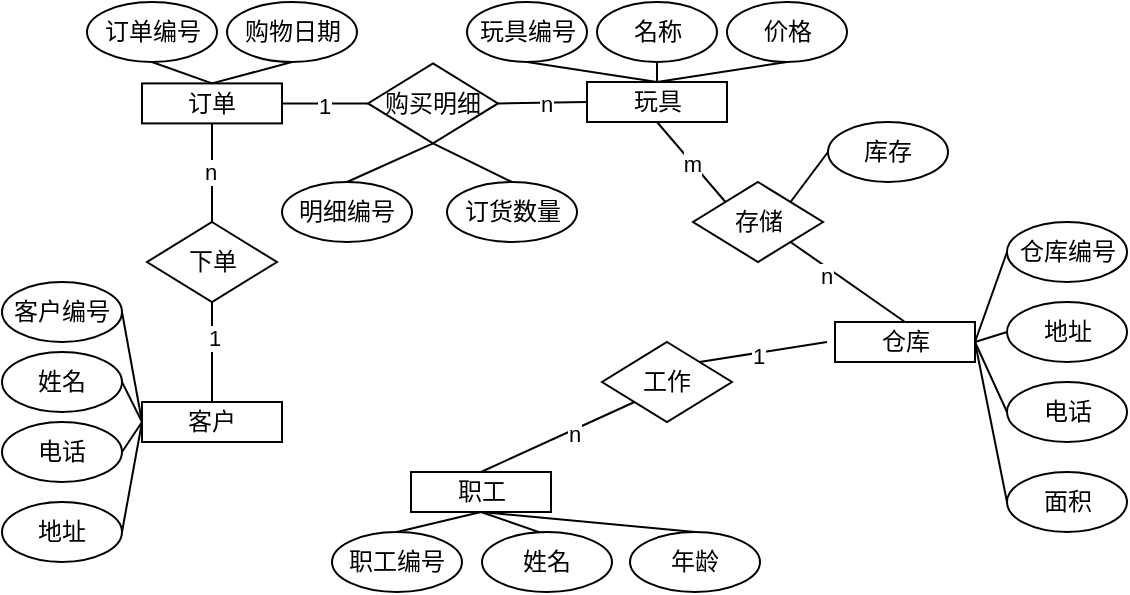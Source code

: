 <mxfile version="26.0.1">
  <diagram name="第 1 页" id="Eqhh9OgGutzszNMs7Qay">
    <mxGraphModel dx="445" dy="462" grid="1" gridSize="10" guides="1" tooltips="1" connect="1" arrows="1" fold="1" page="1" pageScale="1" pageWidth="827" pageHeight="1169" math="0" shadow="0">
      <root>
        <mxCell id="0" />
        <mxCell id="1" parent="0" />
        <mxCell id="LASCqqh6LcDLS0BnJnCz-1" value="玩具" style="rounded=0;whiteSpace=wrap;html=1;" vertex="1" parent="1">
          <mxGeometry x="387.5" y="150" width="70" height="20" as="geometry" />
        </mxCell>
        <mxCell id="LASCqqh6LcDLS0BnJnCz-2" value="客户" style="rounded=0;whiteSpace=wrap;html=1;" vertex="1" parent="1">
          <mxGeometry x="165" y="310" width="70" height="20" as="geometry" />
        </mxCell>
        <mxCell id="LASCqqh6LcDLS0BnJnCz-4" value="玩具编号" style="ellipse;whiteSpace=wrap;html=1;" vertex="1" parent="1">
          <mxGeometry x="327.5" y="110" width="60" height="30" as="geometry" />
        </mxCell>
        <mxCell id="LASCqqh6LcDLS0BnJnCz-5" value="名称" style="ellipse;whiteSpace=wrap;html=1;" vertex="1" parent="1">
          <mxGeometry x="392.5" y="110" width="60" height="30" as="geometry" />
        </mxCell>
        <mxCell id="LASCqqh6LcDLS0BnJnCz-6" value="仓库编号" style="ellipse;whiteSpace=wrap;html=1;" vertex="1" parent="1">
          <mxGeometry x="597.5" y="220" width="60" height="30" as="geometry" />
        </mxCell>
        <mxCell id="LASCqqh6LcDLS0BnJnCz-7" value="仓库" style="rounded=0;whiteSpace=wrap;html=1;" vertex="1" parent="1">
          <mxGeometry x="511.5" y="270" width="70" height="20" as="geometry" />
        </mxCell>
        <mxCell id="LASCqqh6LcDLS0BnJnCz-8" value="订单" style="rounded=0;whiteSpace=wrap;html=1;" vertex="1" parent="1">
          <mxGeometry x="165" y="150.7" width="70" height="20" as="geometry" />
        </mxCell>
        <mxCell id="LASCqqh6LcDLS0BnJnCz-11" value="客户编号" style="ellipse;whiteSpace=wrap;html=1;" vertex="1" parent="1">
          <mxGeometry x="95" y="250" width="60" height="30" as="geometry" />
        </mxCell>
        <mxCell id="LASCqqh6LcDLS0BnJnCz-12" value="姓名" style="ellipse;whiteSpace=wrap;html=1;" vertex="1" parent="1">
          <mxGeometry x="95" y="285" width="60" height="30" as="geometry" />
        </mxCell>
        <mxCell id="LASCqqh6LcDLS0BnJnCz-13" value="电话" style="ellipse;whiteSpace=wrap;html=1;" vertex="1" parent="1">
          <mxGeometry x="95" y="320" width="60" height="30" as="geometry" />
        </mxCell>
        <mxCell id="LASCqqh6LcDLS0BnJnCz-15" value="地址" style="ellipse;whiteSpace=wrap;html=1;" vertex="1" parent="1">
          <mxGeometry x="95" y="360" width="60" height="30" as="geometry" />
        </mxCell>
        <mxCell id="LASCqqh6LcDLS0BnJnCz-16" value="价格" style="ellipse;whiteSpace=wrap;html=1;" vertex="1" parent="1">
          <mxGeometry x="457.5" y="110" width="60" height="30" as="geometry" />
        </mxCell>
        <mxCell id="LASCqqh6LcDLS0BnJnCz-17" value="地址" style="ellipse;whiteSpace=wrap;html=1;" vertex="1" parent="1">
          <mxGeometry x="597.5" y="260" width="60" height="30" as="geometry" />
        </mxCell>
        <mxCell id="LASCqqh6LcDLS0BnJnCz-19" value="电话" style="ellipse;whiteSpace=wrap;html=1;" vertex="1" parent="1">
          <mxGeometry x="597.5" y="300" width="60" height="30" as="geometry" />
        </mxCell>
        <mxCell id="LASCqqh6LcDLS0BnJnCz-20" value="面积" style="ellipse;whiteSpace=wrap;html=1;" vertex="1" parent="1">
          <mxGeometry x="597.5" y="345" width="60" height="30" as="geometry" />
        </mxCell>
        <mxCell id="LASCqqh6LcDLS0BnJnCz-23" value="订货数量" style="ellipse;whiteSpace=wrap;html=1;" vertex="1" parent="1">
          <mxGeometry x="317.5" y="200.0" width="65" height="30" as="geometry" />
        </mxCell>
        <mxCell id="LASCqqh6LcDLS0BnJnCz-26" value="订单编号" style="ellipse;whiteSpace=wrap;html=1;" vertex="1" parent="1">
          <mxGeometry x="137.5" y="110.0" width="65" height="30" as="geometry" />
        </mxCell>
        <mxCell id="LASCqqh6LcDLS0BnJnCz-28" value="购物日期" style="ellipse;whiteSpace=wrap;html=1;" vertex="1" parent="1">
          <mxGeometry x="207.5" y="110.0" width="65" height="30" as="geometry" />
        </mxCell>
        <mxCell id="LASCqqh6LcDLS0BnJnCz-29" value="明细编号" style="ellipse;whiteSpace=wrap;html=1;" vertex="1" parent="1">
          <mxGeometry x="235" y="200" width="65" height="30" as="geometry" />
        </mxCell>
        <mxCell id="LASCqqh6LcDLS0BnJnCz-31" value="存储" style="rhombus;whiteSpace=wrap;html=1;" vertex="1" parent="1">
          <mxGeometry x="440.5" y="200" width="65" height="40" as="geometry" />
        </mxCell>
        <mxCell id="LASCqqh6LcDLS0BnJnCz-32" value="库存" style="ellipse;whiteSpace=wrap;html=1;" vertex="1" parent="1">
          <mxGeometry x="508" y="170" width="60" height="30" as="geometry" />
        </mxCell>
        <mxCell id="LASCqqh6LcDLS0BnJnCz-33" value="" style="endArrow=none;html=1;rounded=0;entryX=0;entryY=0;entryDx=0;entryDy=0;exitX=0.5;exitY=1;exitDx=0;exitDy=0;" edge="1" parent="1" source="LASCqqh6LcDLS0BnJnCz-1" target="LASCqqh6LcDLS0BnJnCz-31">
          <mxGeometry width="50" height="50" relative="1" as="geometry">
            <mxPoint x="367.5" y="280" as="sourcePoint" />
            <mxPoint x="417.5" y="230" as="targetPoint" />
          </mxGeometry>
        </mxCell>
        <mxCell id="LASCqqh6LcDLS0BnJnCz-37" value="m" style="edgeLabel;html=1;align=center;verticalAlign=middle;resizable=0;points=[];" vertex="1" connectable="0" parent="LASCqqh6LcDLS0BnJnCz-33">
          <mxGeometry x="-0.04" relative="1" as="geometry">
            <mxPoint x="1" y="1" as="offset" />
          </mxGeometry>
        </mxCell>
        <mxCell id="LASCqqh6LcDLS0BnJnCz-34" value="" style="endArrow=none;html=1;rounded=0;exitX=1;exitY=0.5;exitDx=0;exitDy=0;entryX=0;entryY=0.5;entryDx=0;entryDy=0;" edge="1" parent="1" source="LASCqqh6LcDLS0BnJnCz-8" target="LASCqqh6LcDLS0BnJnCz-60">
          <mxGeometry width="50" height="50" relative="1" as="geometry">
            <mxPoint x="250" y="140.7" as="sourcePoint" />
            <mxPoint x="300" y="90.7" as="targetPoint" />
          </mxGeometry>
        </mxCell>
        <mxCell id="LASCqqh6LcDLS0BnJnCz-63" value="1" style="edgeLabel;html=1;align=center;verticalAlign=middle;resizable=0;points=[];" vertex="1" connectable="0" parent="LASCqqh6LcDLS0BnJnCz-34">
          <mxGeometry x="-0.057" y="-1" relative="1" as="geometry">
            <mxPoint as="offset" />
          </mxGeometry>
        </mxCell>
        <mxCell id="LASCqqh6LcDLS0BnJnCz-35" value="" style="endArrow=none;html=1;rounded=0;exitX=0.5;exitY=1;exitDx=0;exitDy=0;entryX=0.5;entryY=0;entryDx=0;entryDy=0;" edge="1" parent="1" source="LASCqqh6LcDLS0BnJnCz-40" target="LASCqqh6LcDLS0BnJnCz-54">
          <mxGeometry width="50" height="50" relative="1" as="geometry">
            <mxPoint x="394.5" y="345" as="sourcePoint" />
            <mxPoint x="444.5" y="295" as="targetPoint" />
          </mxGeometry>
        </mxCell>
        <mxCell id="LASCqqh6LcDLS0BnJnCz-36" value="" style="endArrow=none;html=1;rounded=0;exitX=1;exitY=1;exitDx=0;exitDy=0;entryX=0.5;entryY=0;entryDx=0;entryDy=0;" edge="1" parent="1" source="LASCqqh6LcDLS0BnJnCz-31" target="LASCqqh6LcDLS0BnJnCz-7">
          <mxGeometry width="50" height="50" relative="1" as="geometry">
            <mxPoint x="407.5" y="310" as="sourcePoint" />
            <mxPoint x="457.5" y="260" as="targetPoint" />
          </mxGeometry>
        </mxCell>
        <mxCell id="LASCqqh6LcDLS0BnJnCz-38" value="n" style="edgeLabel;html=1;align=center;verticalAlign=middle;resizable=0;points=[];" vertex="1" connectable="0" parent="LASCqqh6LcDLS0BnJnCz-36">
          <mxGeometry x="-0.318" y="-4" relative="1" as="geometry">
            <mxPoint as="offset" />
          </mxGeometry>
        </mxCell>
        <mxCell id="LASCqqh6LcDLS0BnJnCz-39" value="" style="endArrow=none;html=1;rounded=0;exitX=1;exitY=0;exitDx=0;exitDy=0;entryX=0;entryY=0.5;entryDx=0;entryDy=0;" edge="1" parent="1" source="LASCqqh6LcDLS0BnJnCz-31" target="LASCqqh6LcDLS0BnJnCz-32">
          <mxGeometry width="50" height="50" relative="1" as="geometry">
            <mxPoint x="487.5" y="210" as="sourcePoint" />
            <mxPoint x="537.5" y="160" as="targetPoint" />
          </mxGeometry>
        </mxCell>
        <mxCell id="LASCqqh6LcDLS0BnJnCz-40" value="职工" style="rounded=0;whiteSpace=wrap;html=1;" vertex="1" parent="1">
          <mxGeometry x="299.5" y="345" width="70" height="20" as="geometry" />
        </mxCell>
        <mxCell id="LASCqqh6LcDLS0BnJnCz-42" value="工作" style="rhombus;whiteSpace=wrap;html=1;" vertex="1" parent="1">
          <mxGeometry x="395" y="280" width="65" height="40" as="geometry" />
        </mxCell>
        <mxCell id="LASCqqh6LcDLS0BnJnCz-44" value="" style="endArrow=none;html=1;rounded=0;entryX=0.462;entryY=0.019;entryDx=0;entryDy=0;entryPerimeter=0;" edge="1" parent="1" target="LASCqqh6LcDLS0BnJnCz-51">
          <mxGeometry width="50" height="50" relative="1" as="geometry">
            <mxPoint x="334.5" y="365" as="sourcePoint" />
            <mxPoint x="419.5" y="315" as="targetPoint" />
          </mxGeometry>
        </mxCell>
        <mxCell id="LASCqqh6LcDLS0BnJnCz-45" value="" style="endArrow=none;html=1;rounded=0;exitX=1;exitY=0.5;exitDx=0;exitDy=0;entryX=0;entryY=0.5;entryDx=0;entryDy=0;" edge="1" parent="1" source="LASCqqh6LcDLS0BnJnCz-7" target="LASCqqh6LcDLS0BnJnCz-6">
          <mxGeometry width="50" height="50" relative="1" as="geometry">
            <mxPoint x="432.5" y="490" as="sourcePoint" />
            <mxPoint x="482.5" y="440" as="targetPoint" />
          </mxGeometry>
        </mxCell>
        <mxCell id="LASCqqh6LcDLS0BnJnCz-46" value="" style="endArrow=none;html=1;rounded=0;exitX=1;exitY=0;exitDx=0;exitDy=0;" edge="1" parent="1" source="LASCqqh6LcDLS0BnJnCz-42">
          <mxGeometry width="50" height="50" relative="1" as="geometry">
            <mxPoint x="460" y="300" as="sourcePoint" />
            <mxPoint x="507.5" y="280" as="targetPoint" />
          </mxGeometry>
        </mxCell>
        <mxCell id="LASCqqh6LcDLS0BnJnCz-49" value="1" style="edgeLabel;html=1;align=center;verticalAlign=middle;resizable=0;points=[];" vertex="1" connectable="0" parent="LASCqqh6LcDLS0BnJnCz-46">
          <mxGeometry x="-0.086" y="-1" relative="1" as="geometry">
            <mxPoint as="offset" />
          </mxGeometry>
        </mxCell>
        <mxCell id="LASCqqh6LcDLS0BnJnCz-47" value="" style="endArrow=none;html=1;rounded=0;entryX=0;entryY=1;entryDx=0;entryDy=0;exitX=0.5;exitY=0;exitDx=0;exitDy=0;" edge="1" parent="1" source="LASCqqh6LcDLS0BnJnCz-40" target="LASCqqh6LcDLS0BnJnCz-42">
          <mxGeometry width="50" height="50" relative="1" as="geometry">
            <mxPoint x="372" y="310" as="sourcePoint" />
            <mxPoint x="422" y="260" as="targetPoint" />
          </mxGeometry>
        </mxCell>
        <mxCell id="LASCqqh6LcDLS0BnJnCz-48" value="n" style="edgeLabel;html=1;align=center;verticalAlign=middle;resizable=0;points=[];" vertex="1" connectable="0" parent="LASCqqh6LcDLS0BnJnCz-47">
          <mxGeometry x="0.183" y="-2" relative="1" as="geometry">
            <mxPoint as="offset" />
          </mxGeometry>
        </mxCell>
        <mxCell id="LASCqqh6LcDLS0BnJnCz-50" value="职工编号" style="ellipse;whiteSpace=wrap;html=1;" vertex="1" parent="1">
          <mxGeometry x="260" y="375" width="65" height="30" as="geometry" />
        </mxCell>
        <mxCell id="LASCqqh6LcDLS0BnJnCz-51" value="姓名" style="ellipse;whiteSpace=wrap;html=1;" vertex="1" parent="1">
          <mxGeometry x="335" y="375" width="65" height="30" as="geometry" />
        </mxCell>
        <mxCell id="LASCqqh6LcDLS0BnJnCz-54" value="年龄" style="ellipse;whiteSpace=wrap;html=1;" vertex="1" parent="1">
          <mxGeometry x="409" y="375" width="65" height="30" as="geometry" />
        </mxCell>
        <mxCell id="LASCqqh6LcDLS0BnJnCz-55" value="" style="endArrow=none;html=1;rounded=0;entryX=0.5;entryY=1;entryDx=0;entryDy=0;exitX=0.5;exitY=0;exitDx=0;exitDy=0;" edge="1" parent="1" source="LASCqqh6LcDLS0BnJnCz-50" target="LASCqqh6LcDLS0BnJnCz-40">
          <mxGeometry width="50" height="50" relative="1" as="geometry">
            <mxPoint x="304.5" y="275" as="sourcePoint" />
            <mxPoint x="354.5" y="225" as="targetPoint" />
          </mxGeometry>
        </mxCell>
        <mxCell id="LASCqqh6LcDLS0BnJnCz-56" value="" style="endArrow=none;html=1;rounded=0;entryX=1;entryY=0.5;entryDx=0;entryDy=0;exitX=0;exitY=0.5;exitDx=0;exitDy=0;" edge="1" parent="1" source="LASCqqh6LcDLS0BnJnCz-20" target="LASCqqh6LcDLS0BnJnCz-7">
          <mxGeometry width="50" height="50" relative="1" as="geometry">
            <mxPoint x="567.5" y="340" as="sourcePoint" />
            <mxPoint x="447.5" y="260" as="targetPoint" />
          </mxGeometry>
        </mxCell>
        <mxCell id="LASCqqh6LcDLS0BnJnCz-57" value="" style="endArrow=none;html=1;rounded=0;entryX=0;entryY=0.5;entryDx=0;entryDy=0;exitX=1;exitY=0.5;exitDx=0;exitDy=0;" edge="1" parent="1" source="LASCqqh6LcDLS0BnJnCz-7" target="LASCqqh6LcDLS0BnJnCz-19">
          <mxGeometry width="50" height="50" relative="1" as="geometry">
            <mxPoint x="587.5" y="280" as="sourcePoint" />
            <mxPoint x="457.5" y="270" as="targetPoint" />
          </mxGeometry>
        </mxCell>
        <mxCell id="LASCqqh6LcDLS0BnJnCz-58" value="" style="endArrow=none;html=1;rounded=0;exitX=1;exitY=0.5;exitDx=0;exitDy=0;entryX=0;entryY=0.5;entryDx=0;entryDy=0;" edge="1" parent="1" source="LASCqqh6LcDLS0BnJnCz-7" target="LASCqqh6LcDLS0BnJnCz-17">
          <mxGeometry width="50" height="50" relative="1" as="geometry">
            <mxPoint x="417.5" y="330" as="sourcePoint" />
            <mxPoint x="467.5" y="280" as="targetPoint" />
          </mxGeometry>
        </mxCell>
        <mxCell id="LASCqqh6LcDLS0BnJnCz-60" value="购买明细" style="rhombus;whiteSpace=wrap;html=1;" vertex="1" parent="1">
          <mxGeometry x="278" y="140.7" width="65" height="40" as="geometry" />
        </mxCell>
        <mxCell id="LASCqqh6LcDLS0BnJnCz-61" value="" style="endArrow=none;html=1;rounded=0;entryX=0.5;entryY=1;entryDx=0;entryDy=0;exitX=0.5;exitY=0;exitDx=0;exitDy=0;" edge="1" parent="1" source="LASCqqh6LcDLS0BnJnCz-29" target="LASCqqh6LcDLS0BnJnCz-60">
          <mxGeometry width="50" height="50" relative="1" as="geometry">
            <mxPoint x="368" y="315" as="sourcePoint" />
            <mxPoint x="418" y="265" as="targetPoint" />
          </mxGeometry>
        </mxCell>
        <mxCell id="LASCqqh6LcDLS0BnJnCz-62" value="" style="endArrow=none;html=1;rounded=0;exitX=0;exitY=0.5;exitDx=0;exitDy=0;entryX=1;entryY=0.5;entryDx=0;entryDy=0;" edge="1" parent="1" source="LASCqqh6LcDLS0BnJnCz-1" target="LASCqqh6LcDLS0BnJnCz-60">
          <mxGeometry width="50" height="50" relative="1" as="geometry">
            <mxPoint x="245.5" y="171" as="sourcePoint" />
            <mxPoint x="347.5" y="160" as="targetPoint" />
          </mxGeometry>
        </mxCell>
        <mxCell id="LASCqqh6LcDLS0BnJnCz-64" value="n" style="edgeLabel;html=1;align=center;verticalAlign=middle;resizable=0;points=[];" vertex="1" connectable="0" parent="LASCqqh6LcDLS0BnJnCz-62">
          <mxGeometry x="0.412" y="4" relative="1" as="geometry">
            <mxPoint x="11" y="-4" as="offset" />
          </mxGeometry>
        </mxCell>
        <mxCell id="LASCqqh6LcDLS0BnJnCz-65" value="" style="endArrow=none;html=1;rounded=0;entryX=0.5;entryY=0;entryDx=0;entryDy=0;exitX=0.5;exitY=1;exitDx=0;exitDy=0;" edge="1" parent="1" source="LASCqqh6LcDLS0BnJnCz-60" target="LASCqqh6LcDLS0BnJnCz-23">
          <mxGeometry width="50" height="50" relative="1" as="geometry">
            <mxPoint x="277.5" y="210" as="sourcePoint" />
            <mxPoint x="320.5" y="191" as="targetPoint" />
          </mxGeometry>
        </mxCell>
        <mxCell id="LASCqqh6LcDLS0BnJnCz-66" value="" style="endArrow=none;html=1;rounded=0;entryX=0.5;entryY=1;entryDx=0;entryDy=0;exitX=0.5;exitY=0;exitDx=0;exitDy=0;" edge="1" parent="1" source="LASCqqh6LcDLS0BnJnCz-8" target="LASCqqh6LcDLS0BnJnCz-28">
          <mxGeometry width="50" height="50" relative="1" as="geometry">
            <mxPoint x="274.5" y="110" as="sourcePoint" />
            <mxPoint x="317.5" y="91" as="targetPoint" />
          </mxGeometry>
        </mxCell>
        <mxCell id="LASCqqh6LcDLS0BnJnCz-67" value="" style="endArrow=none;html=1;rounded=0;entryX=0.5;entryY=1;entryDx=0;entryDy=0;exitX=0.5;exitY=0;exitDx=0;exitDy=0;" edge="1" parent="1" source="LASCqqh6LcDLS0BnJnCz-8" target="LASCqqh6LcDLS0BnJnCz-26">
          <mxGeometry width="50" height="50" relative="1" as="geometry">
            <mxPoint x="207.5" y="79" as="sourcePoint" />
            <mxPoint x="250.5" y="60" as="targetPoint" />
          </mxGeometry>
        </mxCell>
        <mxCell id="LASCqqh6LcDLS0BnJnCz-68" value="" style="endArrow=none;html=1;rounded=0;entryX=0.5;entryY=0;entryDx=0;entryDy=0;exitX=0.5;exitY=1;exitDx=0;exitDy=0;" edge="1" parent="1" source="LASCqqh6LcDLS0BnJnCz-4" target="LASCqqh6LcDLS0BnJnCz-1">
          <mxGeometry width="50" height="50" relative="1" as="geometry">
            <mxPoint x="375" y="199.7" as="sourcePoint" />
            <mxPoint x="418" y="180.7" as="targetPoint" />
          </mxGeometry>
        </mxCell>
        <mxCell id="LASCqqh6LcDLS0BnJnCz-69" value="" style="endArrow=none;html=1;rounded=0;entryX=0.5;entryY=1;entryDx=0;entryDy=0;exitX=0.5;exitY=0;exitDx=0;exitDy=0;" edge="1" parent="1" source="LASCqqh6LcDLS0BnJnCz-1" target="LASCqqh6LcDLS0BnJnCz-5">
          <mxGeometry width="50" height="50" relative="1" as="geometry">
            <mxPoint x="417.5" y="150" as="sourcePoint" />
            <mxPoint x="452.5" y="60" as="targetPoint" />
          </mxGeometry>
        </mxCell>
        <mxCell id="LASCqqh6LcDLS0BnJnCz-70" value="" style="endArrow=none;html=1;rounded=0;entryX=0.5;entryY=1;entryDx=0;entryDy=0;exitX=0.5;exitY=0;exitDx=0;exitDy=0;" edge="1" parent="1" source="LASCqqh6LcDLS0BnJnCz-1" target="LASCqqh6LcDLS0BnJnCz-16">
          <mxGeometry width="50" height="50" relative="1" as="geometry">
            <mxPoint x="327.5" y="260" as="sourcePoint" />
            <mxPoint x="370.5" y="241" as="targetPoint" />
          </mxGeometry>
        </mxCell>
        <mxCell id="LASCqqh6LcDLS0BnJnCz-71" value="" style="endArrow=none;html=1;rounded=0;entryX=0.5;entryY=1;entryDx=0;entryDy=0;exitX=0.5;exitY=0;exitDx=0;exitDy=0;" edge="1" parent="1" source="LASCqqh6LcDLS0BnJnCz-2" target="LASCqqh6LcDLS0BnJnCz-74">
          <mxGeometry width="50" height="50" relative="1" as="geometry">
            <mxPoint x="337.5" y="270" as="sourcePoint" />
            <mxPoint x="380.5" y="251" as="targetPoint" />
          </mxGeometry>
        </mxCell>
        <mxCell id="LASCqqh6LcDLS0BnJnCz-75" value="1" style="edgeLabel;html=1;align=center;verticalAlign=middle;resizable=0;points=[];" vertex="1" connectable="0" parent="LASCqqh6LcDLS0BnJnCz-71">
          <mxGeometry x="0.3" y="-1" relative="1" as="geometry">
            <mxPoint as="offset" />
          </mxGeometry>
        </mxCell>
        <mxCell id="LASCqqh6LcDLS0BnJnCz-72" value="" style="endArrow=none;html=1;rounded=0;entryX=0.5;entryY=0;entryDx=0;entryDy=0;exitX=0.5;exitY=1;exitDx=0;exitDy=0;" edge="1" parent="1" source="LASCqqh6LcDLS0BnJnCz-8" target="LASCqqh6LcDLS0BnJnCz-74">
          <mxGeometry width="50" height="50" relative="1" as="geometry">
            <mxPoint x="103.5" y="220" as="sourcePoint" />
            <mxPoint x="146.5" y="201" as="targetPoint" />
          </mxGeometry>
        </mxCell>
        <mxCell id="LASCqqh6LcDLS0BnJnCz-76" value="n" style="edgeLabel;html=1;align=center;verticalAlign=middle;resizable=0;points=[];" vertex="1" connectable="0" parent="LASCqqh6LcDLS0BnJnCz-72">
          <mxGeometry x="0.001" y="-1" relative="1" as="geometry">
            <mxPoint as="offset" />
          </mxGeometry>
        </mxCell>
        <mxCell id="LASCqqh6LcDLS0BnJnCz-73" value="" style="endArrow=none;html=1;rounded=0;entryX=0;entryY=0.5;entryDx=0;entryDy=0;exitX=1;exitY=0.5;exitDx=0;exitDy=0;" edge="1" parent="1" source="LASCqqh6LcDLS0BnJnCz-15" target="LASCqqh6LcDLS0BnJnCz-2">
          <mxGeometry width="50" height="50" relative="1" as="geometry">
            <mxPoint x="207.5" y="375" as="sourcePoint" />
            <mxPoint x="250.5" y="356" as="targetPoint" />
          </mxGeometry>
        </mxCell>
        <mxCell id="LASCqqh6LcDLS0BnJnCz-74" value="下单" style="rhombus;whiteSpace=wrap;html=1;" vertex="1" parent="1">
          <mxGeometry x="167.5" y="220" width="65" height="40" as="geometry" />
        </mxCell>
        <mxCell id="LASCqqh6LcDLS0BnJnCz-77" value="" style="endArrow=none;html=1;rounded=0;entryX=0;entryY=0.5;entryDx=0;entryDy=0;exitX=1;exitY=0.5;exitDx=0;exitDy=0;" edge="1" parent="1" source="LASCqqh6LcDLS0BnJnCz-13" target="LASCqqh6LcDLS0BnJnCz-2">
          <mxGeometry width="50" height="50" relative="1" as="geometry">
            <mxPoint x="165" y="385" as="sourcePoint" />
            <mxPoint x="175" y="330" as="targetPoint" />
          </mxGeometry>
        </mxCell>
        <mxCell id="LASCqqh6LcDLS0BnJnCz-78" value="" style="endArrow=none;html=1;rounded=0;entryX=0;entryY=0.5;entryDx=0;entryDy=0;exitX=1;exitY=0.5;exitDx=0;exitDy=0;" edge="1" parent="1" source="LASCqqh6LcDLS0BnJnCz-12" target="LASCqqh6LcDLS0BnJnCz-2">
          <mxGeometry width="50" height="50" relative="1" as="geometry">
            <mxPoint x="175" y="395" as="sourcePoint" />
            <mxPoint x="185" y="340" as="targetPoint" />
          </mxGeometry>
        </mxCell>
        <mxCell id="LASCqqh6LcDLS0BnJnCz-79" value="" style="endArrow=none;html=1;rounded=0;entryX=0;entryY=0.5;entryDx=0;entryDy=0;exitX=1;exitY=0.5;exitDx=0;exitDy=0;" edge="1" parent="1" source="LASCqqh6LcDLS0BnJnCz-11" target="LASCqqh6LcDLS0BnJnCz-2">
          <mxGeometry width="50" height="50" relative="1" as="geometry">
            <mxPoint x="197.5" y="402.5" as="sourcePoint" />
            <mxPoint x="207.5" y="347.5" as="targetPoint" />
          </mxGeometry>
        </mxCell>
      </root>
    </mxGraphModel>
  </diagram>
</mxfile>
